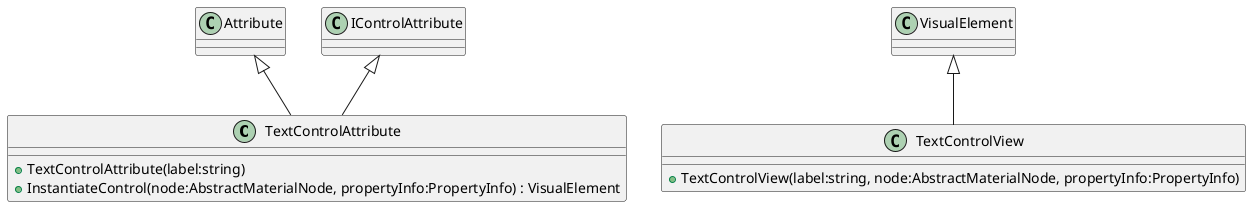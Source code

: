 @startuml
class TextControlAttribute {
    + TextControlAttribute(label:string)
    + InstantiateControl(node:AbstractMaterialNode, propertyInfo:PropertyInfo) : VisualElement
}
class TextControlView {
    + TextControlView(label:string, node:AbstractMaterialNode, propertyInfo:PropertyInfo)
}
Attribute <|-- TextControlAttribute
IControlAttribute <|-- TextControlAttribute
VisualElement <|-- TextControlView
@enduml
